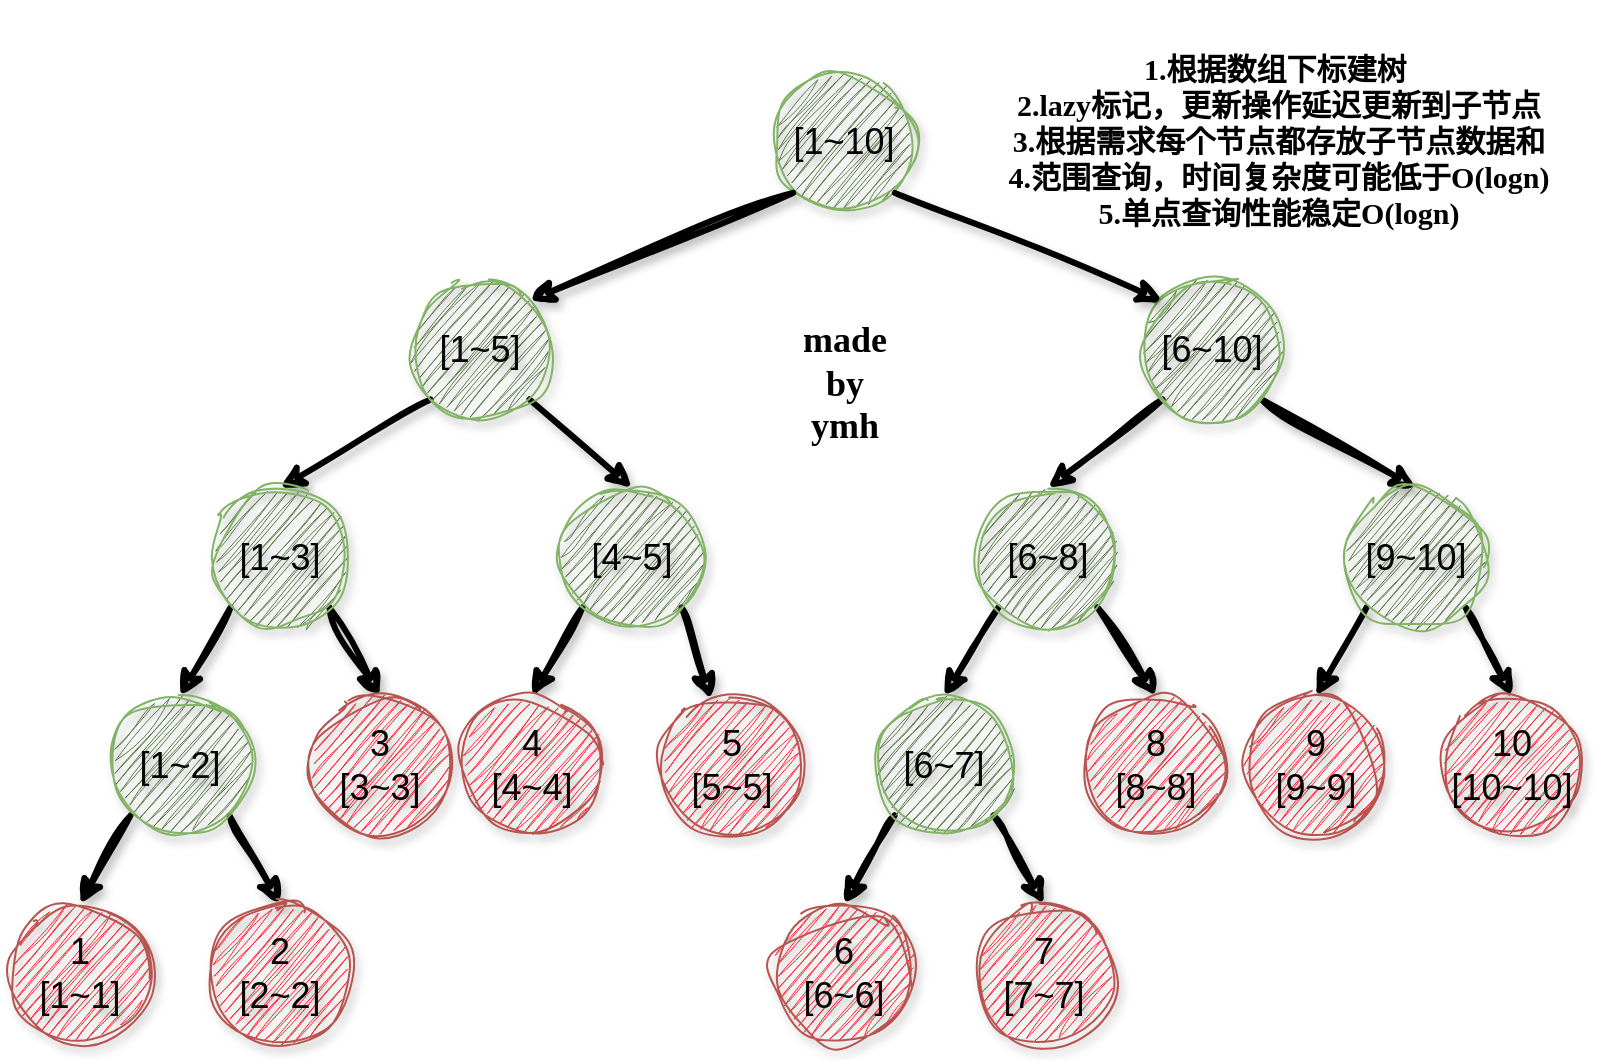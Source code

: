 <mxfile version="24.6.4" type="github">
  <diagram name="第 1 页" id="K9zs7olp1OWJgJgUAom_">
    <mxGraphModel dx="1066" dy="450" grid="0" gridSize="13" guides="1" tooltips="1" connect="1" arrows="1" fold="1" page="0" pageScale="1" pageWidth="827" pageHeight="1169" background="none" math="0" shadow="0">
      <root>
        <mxCell id="0" />
        <mxCell id="1" parent="0" />
        <mxCell id="xM8tzOcbrEguYQpYMXWj-41" style="rounded=0;orthogonalLoop=1;jettySize=auto;html=1;exitX=0;exitY=1;exitDx=0;exitDy=0;entryX=0.5;entryY=0;entryDx=0;entryDy=0;strokeWidth=3;shadow=1;strokeColor=default;sketch=1;curveFitting=1;jiggle=2;" edge="1" parent="1" source="xM8tzOcbrEguYQpYMXWj-3" target="xM8tzOcbrEguYQpYMXWj-14">
          <mxGeometry relative="1" as="geometry" />
        </mxCell>
        <mxCell id="xM8tzOcbrEguYQpYMXWj-42" style="rounded=0;orthogonalLoop=1;jettySize=auto;html=1;exitX=1;exitY=1;exitDx=0;exitDy=0;entryX=0.5;entryY=0;entryDx=0;entryDy=0;strokeWidth=3;shadow=1;strokeColor=default;sketch=1;curveFitting=1;jiggle=2;" edge="1" parent="1" source="xM8tzOcbrEguYQpYMXWj-3" target="xM8tzOcbrEguYQpYMXWj-13">
          <mxGeometry relative="1" as="geometry" />
        </mxCell>
        <mxCell id="xM8tzOcbrEguYQpYMXWj-3" value="[6~10]" style="ellipse;whiteSpace=wrap;html=1;aspect=fixed;fontSize=18;fillColor=#587A45;strokeColor=#82b366;shadow=1;textShadow=1;labelBorderColor=none;labelBackgroundColor=none;sketch=1;curveFitting=1;jiggle=2;" vertex="1" parent="1">
          <mxGeometry x="496" y="364" width="70" height="70" as="geometry" />
        </mxCell>
        <mxCell id="xM8tzOcbrEguYQpYMXWj-4" value="[1~10]" style="ellipse;whiteSpace=wrap;html=1;fontSize=18;perimeterSpacing=1;aspect=fixed;fillColor=#587A45;strokeColor=#82b366;shadow=1;textShadow=1;labelBorderColor=none;labelBackgroundColor=none;sketch=1;curveFitting=1;jiggle=2;" vertex="1" parent="1">
          <mxGeometry x="312" y="260" width="70" height="70" as="geometry" />
        </mxCell>
        <mxCell id="xM8tzOcbrEguYQpYMXWj-38" style="rounded=0;orthogonalLoop=1;jettySize=auto;html=1;exitX=0;exitY=1;exitDx=0;exitDy=0;entryX=0.5;entryY=0;entryDx=0;entryDy=0;strokeColor=default;endArrow=classic;endFill=1;strokeWidth=3;shadow=1;sketch=1;curveFitting=1;jiggle=2;" edge="1" parent="1" source="xM8tzOcbrEguYQpYMXWj-5" target="xM8tzOcbrEguYQpYMXWj-7">
          <mxGeometry relative="1" as="geometry" />
        </mxCell>
        <mxCell id="xM8tzOcbrEguYQpYMXWj-39" style="rounded=0;orthogonalLoop=1;jettySize=auto;html=1;exitX=1;exitY=1;exitDx=0;exitDy=0;entryX=0.5;entryY=0;entryDx=0;entryDy=0;strokeWidth=3;shadow=1;strokeColor=default;sketch=1;curveFitting=1;jiggle=2;" edge="1" parent="1" source="xM8tzOcbrEguYQpYMXWj-5" target="xM8tzOcbrEguYQpYMXWj-6">
          <mxGeometry relative="1" as="geometry" />
        </mxCell>
        <mxCell id="xM8tzOcbrEguYQpYMXWj-5" value="[1~5]" style="ellipse;whiteSpace=wrap;html=1;aspect=fixed;fontSize=18;fillColor=#587A45;strokeColor=#82b366;shadow=1;textShadow=1;labelBorderColor=none;labelBackgroundColor=none;sketch=1;curveFitting=1;jiggle=2;" vertex="1" parent="1">
          <mxGeometry x="130" y="364" width="70" height="70" as="geometry" />
        </mxCell>
        <mxCell id="xM8tzOcbrEguYQpYMXWj-51" style="rounded=0;orthogonalLoop=1;jettySize=auto;html=1;exitX=1;exitY=1;exitDx=0;exitDy=0;strokeWidth=3;shadow=1;strokeColor=default;sketch=1;curveFitting=1;jiggle=2;" edge="1" parent="1" source="xM8tzOcbrEguYQpYMXWj-6" target="xM8tzOcbrEguYQpYMXWj-24">
          <mxGeometry relative="1" as="geometry" />
        </mxCell>
        <mxCell id="xM8tzOcbrEguYQpYMXWj-52" style="rounded=0;orthogonalLoop=1;jettySize=auto;html=1;exitX=0;exitY=1;exitDx=0;exitDy=0;entryX=0.5;entryY=0;entryDx=0;entryDy=0;strokeWidth=3;shadow=1;strokeColor=default;sketch=1;curveFitting=1;jiggle=2;" edge="1" parent="1" source="xM8tzOcbrEguYQpYMXWj-6" target="xM8tzOcbrEguYQpYMXWj-23">
          <mxGeometry relative="1" as="geometry" />
        </mxCell>
        <mxCell id="xM8tzOcbrEguYQpYMXWj-6" value="[4~5]" style="ellipse;whiteSpace=wrap;html=1;aspect=fixed;fontSize=18;fillColor=#587A45;strokeColor=#82b366;shadow=1;textShadow=1;labelBorderColor=none;labelBackgroundColor=none;sketch=1;curveFitting=1;jiggle=2;" vertex="1" parent="1">
          <mxGeometry x="206" y="468" width="70" height="70" as="geometry" />
        </mxCell>
        <mxCell id="xM8tzOcbrEguYQpYMXWj-53" style="rounded=0;orthogonalLoop=1;jettySize=auto;html=1;exitX=1;exitY=1;exitDx=0;exitDy=0;entryX=0.5;entryY=0;entryDx=0;entryDy=0;strokeWidth=3;shadow=1;strokeColor=default;sketch=1;curveFitting=1;jiggle=2;" edge="1" parent="1" source="xM8tzOcbrEguYQpYMXWj-7" target="xM8tzOcbrEguYQpYMXWj-19">
          <mxGeometry relative="1" as="geometry" />
        </mxCell>
        <mxCell id="xM8tzOcbrEguYQpYMXWj-54" style="rounded=0;orthogonalLoop=1;jettySize=auto;html=1;exitX=0;exitY=1;exitDx=0;exitDy=0;entryX=0.5;entryY=0;entryDx=0;entryDy=0;strokeWidth=3;shadow=1;strokeColor=default;sketch=1;curveFitting=1;jiggle=2;" edge="1" parent="1" source="xM8tzOcbrEguYQpYMXWj-7" target="xM8tzOcbrEguYQpYMXWj-20">
          <mxGeometry relative="1" as="geometry" />
        </mxCell>
        <mxCell id="xM8tzOcbrEguYQpYMXWj-7" value="[1~3]" style="ellipse;whiteSpace=wrap;html=1;aspect=fixed;fontSize=18;fillColor=#587A45;strokeColor=#82b366;shadow=1;textShadow=1;labelBorderColor=none;labelBackgroundColor=none;sketch=1;curveFitting=1;jiggle=2;" vertex="1" parent="1">
          <mxGeometry x="30" y="468" width="70" height="70" as="geometry" />
        </mxCell>
        <mxCell id="xM8tzOcbrEguYQpYMXWj-43" style="rounded=0;orthogonalLoop=1;jettySize=auto;html=1;exitX=1;exitY=1;exitDx=0;exitDy=0;entryX=0.5;entryY=0;entryDx=0;entryDy=0;strokeWidth=3;shadow=1;strokeColor=default;sketch=1;curveFitting=1;jiggle=2;" edge="1" parent="1" source="xM8tzOcbrEguYQpYMXWj-13" target="xM8tzOcbrEguYQpYMXWj-21">
          <mxGeometry relative="1" as="geometry" />
        </mxCell>
        <mxCell id="xM8tzOcbrEguYQpYMXWj-44" style="rounded=0;orthogonalLoop=1;jettySize=auto;html=1;exitX=0;exitY=1;exitDx=0;exitDy=0;entryX=0.5;entryY=0;entryDx=0;entryDy=0;strokeWidth=3;shadow=1;strokeColor=default;sketch=1;curveFitting=1;jiggle=2;" edge="1" parent="1" source="xM8tzOcbrEguYQpYMXWj-13" target="xM8tzOcbrEguYQpYMXWj-22">
          <mxGeometry relative="1" as="geometry" />
        </mxCell>
        <mxCell id="xM8tzOcbrEguYQpYMXWj-13" value="[9~10]" style="ellipse;whiteSpace=wrap;html=1;aspect=fixed;fontSize=18;fillColor=#587A45;strokeColor=#82b366;shadow=1;textShadow=1;labelBorderColor=none;labelBackgroundColor=none;sketch=1;curveFitting=1;jiggle=2;" vertex="1" parent="1">
          <mxGeometry x="598" y="468" width="70" height="70" as="geometry" />
        </mxCell>
        <mxCell id="xM8tzOcbrEguYQpYMXWj-47" style="rounded=0;orthogonalLoop=1;jettySize=auto;html=1;exitX=1;exitY=1;exitDx=0;exitDy=0;entryX=0.5;entryY=0;entryDx=0;entryDy=0;strokeWidth=3;shadow=1;strokeColor=default;sketch=1;curveFitting=1;jiggle=2;" edge="1" parent="1" source="xM8tzOcbrEguYQpYMXWj-14" target="xM8tzOcbrEguYQpYMXWj-26">
          <mxGeometry relative="1" as="geometry" />
        </mxCell>
        <mxCell id="xM8tzOcbrEguYQpYMXWj-48" style="rounded=0;orthogonalLoop=1;jettySize=auto;html=1;exitX=0;exitY=1;exitDx=0;exitDy=0;entryX=0.5;entryY=0;entryDx=0;entryDy=0;strokeWidth=3;shadow=1;strokeColor=default;sketch=1;curveFitting=1;jiggle=2;" edge="1" parent="1" source="xM8tzOcbrEguYQpYMXWj-14" target="xM8tzOcbrEguYQpYMXWj-25">
          <mxGeometry relative="1" as="geometry" />
        </mxCell>
        <mxCell id="xM8tzOcbrEguYQpYMXWj-14" value="[6~8]" style="ellipse;whiteSpace=wrap;html=1;aspect=fixed;fontSize=18;fillColor=#587A45;strokeColor=#82b366;shadow=1;textShadow=1;labelBorderColor=none;labelBackgroundColor=none;sketch=1;curveFitting=1;jiggle=2;" vertex="1" parent="1">
          <mxGeometry x="414" y="468" width="70" height="70" as="geometry" />
        </mxCell>
        <mxCell id="xM8tzOcbrEguYQpYMXWj-19" value="3&lt;div style=&quot;font-size: 18px;&quot;&gt;[3~3]&lt;/div&gt;" style="ellipse;whiteSpace=wrap;html=1;aspect=fixed;fontSize=18;fillColor=#F8202F;strokeColor=#b85450;shadow=1;textShadow=1;labelBorderColor=none;labelBackgroundColor=none;sketch=1;curveFitting=1;jiggle=2;" vertex="1" parent="1">
          <mxGeometry x="80" y="572" width="70" height="70" as="geometry" />
        </mxCell>
        <mxCell id="xM8tzOcbrEguYQpYMXWj-55" style="rounded=0;orthogonalLoop=1;jettySize=auto;html=1;exitX=0;exitY=1;exitDx=0;exitDy=0;entryX=0.5;entryY=0;entryDx=0;entryDy=0;strokeWidth=3;shadow=1;strokeColor=default;sketch=1;curveFitting=1;jiggle=2;" edge="1" parent="1" source="xM8tzOcbrEguYQpYMXWj-20" target="xM8tzOcbrEguYQpYMXWj-27">
          <mxGeometry relative="1" as="geometry" />
        </mxCell>
        <mxCell id="xM8tzOcbrEguYQpYMXWj-56" style="rounded=0;orthogonalLoop=1;jettySize=auto;html=1;exitX=1;exitY=1;exitDx=0;exitDy=0;entryX=0.5;entryY=0;entryDx=0;entryDy=0;strokeWidth=3;shadow=1;strokeColor=default;sketch=1;curveFitting=1;jiggle=2;" edge="1" parent="1" source="xM8tzOcbrEguYQpYMXWj-20" target="xM8tzOcbrEguYQpYMXWj-28">
          <mxGeometry relative="1" as="geometry" />
        </mxCell>
        <mxCell id="xM8tzOcbrEguYQpYMXWj-20" value="[1~2]" style="ellipse;whiteSpace=wrap;html=1;aspect=fixed;fontSize=18;fillColor=#587A45;strokeColor=#82b366;shadow=1;textShadow=1;labelBorderColor=none;labelBackgroundColor=none;sketch=1;curveFitting=1;jiggle=2;" vertex="1" parent="1">
          <mxGeometry x="-20" y="572" width="70" height="70" as="geometry" />
        </mxCell>
        <mxCell id="xM8tzOcbrEguYQpYMXWj-21" value="10&lt;div style=&quot;font-size: 18px;&quot;&gt;[10~10]&lt;/div&gt;" style="ellipse;whiteSpace=wrap;html=1;aspect=fixed;fontSize=18;fillColor=#F8202F;strokeColor=#B85450;shadow=1;textShadow=1;labelBorderColor=none;labelBackgroundColor=none;sketch=1;curveFitting=1;jiggle=2;" vertex="1" parent="1">
          <mxGeometry x="646" y="572" width="70" height="70" as="geometry" />
        </mxCell>
        <mxCell id="xM8tzOcbrEguYQpYMXWj-22" value="&lt;div&gt;9&lt;/div&gt;&lt;div&gt;[9~9]&lt;/div&gt;" style="ellipse;whiteSpace=wrap;html=1;aspect=fixed;fontSize=18;fillColor=#F8202F;strokeColor=#B85450;shadow=1;textShadow=1;labelBorderColor=none;labelBackgroundColor=none;sketch=1;curveFitting=1;jiggle=2;" vertex="1" parent="1">
          <mxGeometry x="548" y="572" width="70" height="70" as="geometry" />
        </mxCell>
        <mxCell id="xM8tzOcbrEguYQpYMXWj-23" value="4&lt;div style=&quot;font-size: 18px;&quot;&gt;[4~4]&lt;/div&gt;" style="ellipse;whiteSpace=wrap;html=1;aspect=fixed;fontSize=18;fillColor=#F8202F;strokeColor=#b85450;shadow=1;textShadow=1;labelBorderColor=none;labelBackgroundColor=none;sketch=1;curveFitting=1;jiggle=2;" vertex="1" parent="1">
          <mxGeometry x="156" y="572" width="70" height="70" as="geometry" />
        </mxCell>
        <mxCell id="xM8tzOcbrEguYQpYMXWj-24" value="5&lt;div style=&quot;font-size: 18px;&quot;&gt;[5~5]&lt;/div&gt;" style="ellipse;whiteSpace=wrap;html=1;aspect=fixed;fontSize=18;fillColor=#F8202F;strokeColor=#b85450;shadow=1;textShadow=1;labelBorderColor=none;labelBackgroundColor=none;sketch=1;curveFitting=1;jiggle=2;" vertex="1" parent="1">
          <mxGeometry x="256" y="572" width="70" height="70" as="geometry" />
        </mxCell>
        <mxCell id="xM8tzOcbrEguYQpYMXWj-49" style="rounded=0;orthogonalLoop=1;jettySize=auto;html=1;exitX=0;exitY=1;exitDx=0;exitDy=0;entryX=0.5;entryY=0;entryDx=0;entryDy=0;strokeWidth=3;shadow=1;strokeColor=default;sketch=1;curveFitting=1;jiggle=2;" edge="1" parent="1" source="xM8tzOcbrEguYQpYMXWj-25" target="xM8tzOcbrEguYQpYMXWj-29">
          <mxGeometry relative="1" as="geometry" />
        </mxCell>
        <mxCell id="xM8tzOcbrEguYQpYMXWj-50" style="rounded=0;orthogonalLoop=1;jettySize=auto;html=1;exitX=1;exitY=1;exitDx=0;exitDy=0;entryX=0.5;entryY=0;entryDx=0;entryDy=0;strokeWidth=3;shadow=1;strokeColor=default;sketch=1;curveFitting=1;jiggle=2;" edge="1" parent="1" source="xM8tzOcbrEguYQpYMXWj-25" target="xM8tzOcbrEguYQpYMXWj-30">
          <mxGeometry relative="1" as="geometry" />
        </mxCell>
        <mxCell id="xM8tzOcbrEguYQpYMXWj-25" value="[6~7]" style="ellipse;whiteSpace=wrap;html=1;aspect=fixed;fontSize=18;fillColor=#587A45;strokeColor=#82b366;shadow=1;textShadow=1;labelBorderColor=none;labelBackgroundColor=none;sketch=1;curveFitting=1;jiggle=2;" vertex="1" parent="1">
          <mxGeometry x="362" y="572" width="70" height="70" as="geometry" />
        </mxCell>
        <mxCell id="xM8tzOcbrEguYQpYMXWj-26" value="&lt;div style=&quot;font-size: 18px;&quot;&gt;8&lt;/div&gt;&lt;div style=&quot;font-size: 18px;&quot;&gt;[8~8]&lt;/div&gt;" style="ellipse;whiteSpace=wrap;html=1;aspect=fixed;fontSize=18;fillColor=#F8202F;strokeColor=#b85450;shadow=1;textShadow=1;labelBorderColor=none;labelBackgroundColor=none;sketch=1;curveFitting=1;jiggle=2;" vertex="1" parent="1">
          <mxGeometry x="468" y="572" width="70" height="70" as="geometry" />
        </mxCell>
        <mxCell id="xM8tzOcbrEguYQpYMXWj-27" value="1&lt;div style=&quot;font-size: 18px;&quot;&gt;[1~1]&lt;/div&gt;" style="ellipse;whiteSpace=wrap;html=1;aspect=fixed;fontSize=18;fillColor=#F8202F;strokeColor=#b85450;shadow=1;textShadow=1;labelBorderColor=none;labelBackgroundColor=none;sketch=1;curveFitting=1;jiggle=2;" vertex="1" parent="1">
          <mxGeometry x="-70" y="676" width="70" height="70" as="geometry" />
        </mxCell>
        <mxCell id="xM8tzOcbrEguYQpYMXWj-28" value="2&lt;div style=&quot;font-size: 18px;&quot;&gt;[2~2]&lt;/div&gt;" style="ellipse;whiteSpace=wrap;html=1;aspect=fixed;fontSize=18;fillColor=#F8202F;strokeColor=#b85450;shadow=1;textShadow=1;labelBorderColor=none;labelBackgroundColor=none;sketch=1;curveFitting=1;jiggle=2;" vertex="1" parent="1">
          <mxGeometry x="30" y="676" width="70" height="70" as="geometry" />
        </mxCell>
        <mxCell id="xM8tzOcbrEguYQpYMXWj-29" value="&lt;div style=&quot;font-size: 18px;&quot;&gt;6&lt;/div&gt;&lt;div style=&quot;font-size: 18px;&quot;&gt;[6~6]&lt;/div&gt;" style="ellipse;whiteSpace=wrap;html=1;aspect=fixed;fontSize=18;fillColor=#F8202F;strokeColor=#b85450;shadow=1;textShadow=1;labelBorderColor=none;labelBackgroundColor=none;sketch=1;curveFitting=1;jiggle=2;" vertex="1" parent="1">
          <mxGeometry x="312" y="676" width="70" height="70" as="geometry" />
        </mxCell>
        <mxCell id="xM8tzOcbrEguYQpYMXWj-30" value="&lt;div style=&quot;font-size: 18px;&quot;&gt;7&lt;/div&gt;&lt;div style=&quot;font-size: 18px;&quot;&gt;[7~7]&lt;/div&gt;" style="ellipse;whiteSpace=wrap;html=1;aspect=fixed;fontSize=18;fillColor=#F8202F;strokeColor=#b85450;shadow=1;textShadow=1;labelBorderColor=none;labelBackgroundColor=none;sketch=1;curveFitting=1;jiggle=2;" vertex="1" parent="1">
          <mxGeometry x="412" y="676" width="70" height="70" as="geometry" />
        </mxCell>
        <mxCell id="xM8tzOcbrEguYQpYMXWj-35" value="" style="endArrow=classic;html=1;rounded=0;exitX=0;exitY=1;exitDx=0;exitDy=0;entryX=1;entryY=0;entryDx=0;entryDy=0;strokeWidth=3;shadow=1;strokeColor=default;sketch=1;curveFitting=1;jiggle=2;" edge="1" parent="1" source="xM8tzOcbrEguYQpYMXWj-4" target="xM8tzOcbrEguYQpYMXWj-5">
          <mxGeometry width="50" height="50" relative="1" as="geometry">
            <mxPoint x="312" y="453" as="sourcePoint" />
            <mxPoint x="362" y="403" as="targetPoint" />
          </mxGeometry>
        </mxCell>
        <mxCell id="xM8tzOcbrEguYQpYMXWj-36" value="" style="endArrow=classic;html=1;rounded=0;exitX=1;exitY=1;exitDx=0;exitDy=0;entryX=0;entryY=0;entryDx=0;entryDy=0;strokeWidth=3;shadow=1;strokeColor=default;sketch=1;curveFitting=1;jiggle=2;" edge="1" parent="1" source="xM8tzOcbrEguYQpYMXWj-4" target="xM8tzOcbrEguYQpYMXWj-3">
          <mxGeometry width="50" height="50" relative="1" as="geometry">
            <mxPoint x="332" y="316" as="sourcePoint" />
            <mxPoint x="186" y="384" as="targetPoint" />
          </mxGeometry>
        </mxCell>
        <mxCell id="xM8tzOcbrEguYQpYMXWj-57" value="&lt;br&gt;&lt;div&gt;&lt;font face=&quot;Comic Sans MS&quot;&gt;&lt;b&gt;1.根据数组下标建树&amp;nbsp;&lt;/b&gt;&lt;/font&gt;&lt;/div&gt;&lt;div&gt;&lt;font face=&quot;Comic Sans MS&quot;&gt;&lt;b&gt;2.lazy标记，更新操作延迟更新到子节点&lt;/b&gt;&lt;/font&gt;&lt;div style=&quot;font-size: 15px;&quot;&gt;&lt;font face=&quot;raNtnKPDgS8gDvVev8nT&quot;&gt;&lt;b&gt;3.根据需求每个节点都存放子节点数据和&lt;/b&gt;&lt;/font&gt;&lt;/div&gt;&lt;div style=&quot;font-size: 15px;&quot;&gt;&lt;font face=&quot;raNtnKPDgS8gDvVev8nT&quot;&gt;&lt;b&gt;4.范围查询，时间复杂度可能低于O(&lt;/b&gt;&lt;/font&gt;&lt;b style=&quot;background-color: initial; font-family: raNtnKPDgS8gDvVev8nT;&quot;&gt;logn&lt;/b&gt;&lt;b style=&quot;font-family: raNtnKPDgS8gDvVev8nT; background-color: initial;&quot;&gt;)&lt;/b&gt;&lt;/div&gt;&lt;div style=&quot;font-size: 15px;&quot;&gt;&lt;b style=&quot;font-family: raNtnKPDgS8gDvVev8nT; background-color: initial;&quot;&gt;5.单点查询性能稳定O(logn)&lt;/b&gt;&lt;/div&gt;&lt;/div&gt;" style="text;html=1;align=center;verticalAlign=middle;resizable=0;points=[];autosize=1;strokeColor=none;fillColor=none;fontSize=15;fontFamily=Comic Sans MS;" vertex="1" parent="1">
          <mxGeometry x="417" y="224" width="293" height="121" as="geometry" />
        </mxCell>
        <mxCell id="xM8tzOcbrEguYQpYMXWj-58" value="&lt;font style=&quot;font-size: 18px;&quot; face=&quot;Comic Sans MS&quot;&gt;&lt;b&gt;made&lt;/b&gt;&lt;/font&gt;&lt;div style=&quot;font-size: 18px;&quot;&gt;&lt;font face=&quot;Comic Sans MS&quot; style=&quot;font-size: 18px;&quot;&gt;&lt;b&gt;by&lt;/b&gt;&lt;/font&gt;&lt;/div&gt;&lt;div style=&quot;font-size: 18px;&quot;&gt;&lt;font face=&quot;Comic Sans MS&quot; style=&quot;font-size: 18px;&quot;&gt;&lt;b style=&quot;&quot;&gt;ymh&lt;/b&gt;&lt;/font&gt;&lt;/div&gt;" style="text;html=1;align=center;verticalAlign=middle;resizable=0;points=[];autosize=1;strokeColor=none;fillColor=none;" vertex="1" parent="1">
          <mxGeometry x="315.5" y="377" width="63" height="78" as="geometry" />
        </mxCell>
      </root>
    </mxGraphModel>
  </diagram>
</mxfile>
